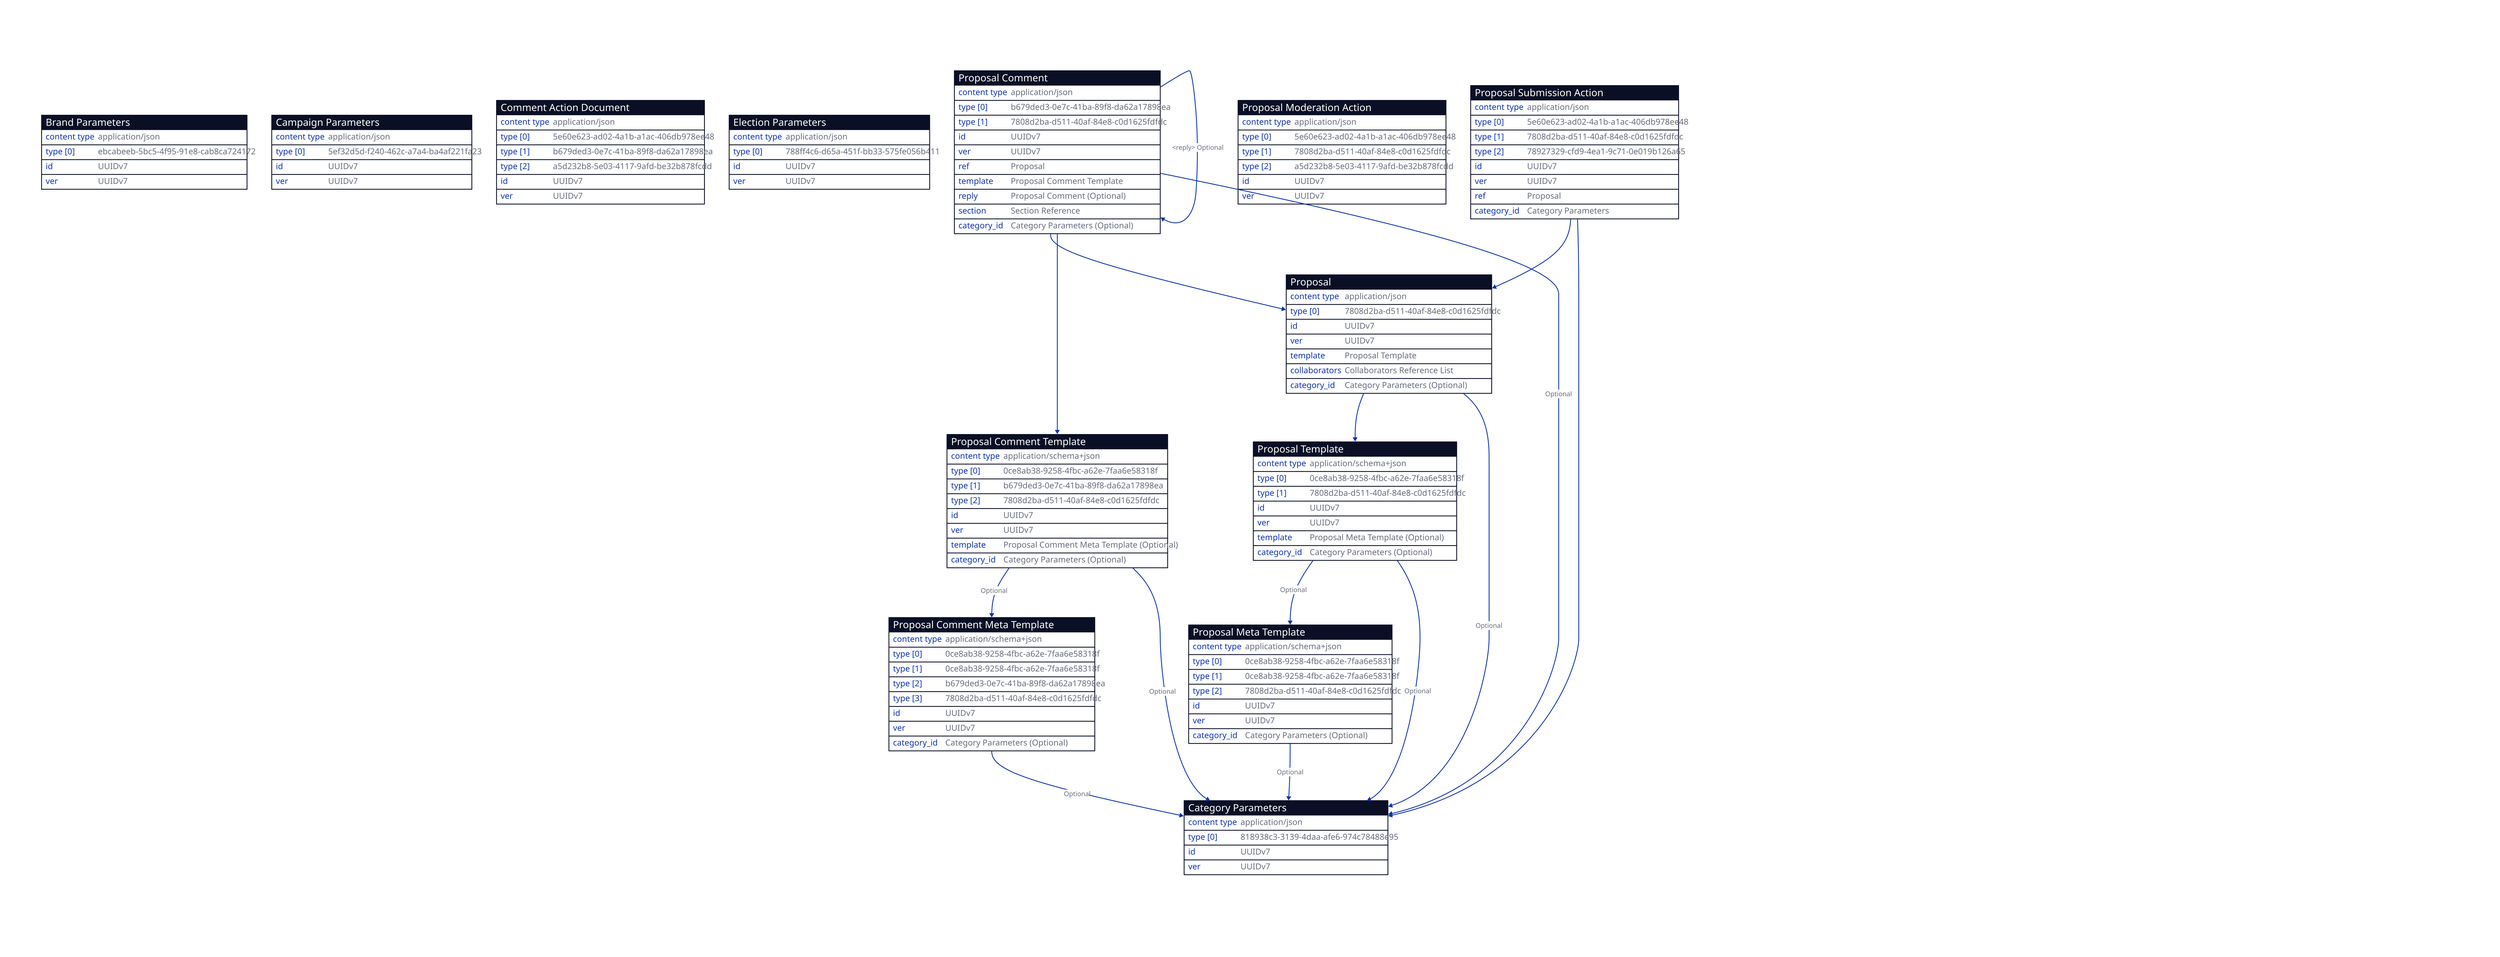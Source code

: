 vars: {
  d2-config: {
    layout-engine: elk
    theme-id: 4
    pad: 100
    center: true
  }
}

title: |~md
  # Signed Document Relationship Hierarchy
~| {near: top-center}

copyright: |~md
  ## Copyright

| Copyright | :copyright: 2024-2025 IOG Singapore, All Rights Reserved |
| --- | --- |
| License | This document is licensed under CC-BY-4.0 |
| Created | 2024-12-27 |
| Modified | 2025-04-04 |
| Authors | Alex Pozhylenkov <alex.pozhylenkov@iohk.io> |
| | Steven Johnson <steven.johnson@iohk.io> |

~|  {near: bottom-right}

"Brand Parameters": {
  shape: sql_table
  "content type": application/json
  "type [0]": ebcabeeb-5bc5-4f95-91e8-cab8ca724172
  "id": UUIDv7
  "ver": UUIDv7

}



"Campaign Parameters": {
  shape: sql_table
  "content type": application/json
  "type [0]": 5ef32d5d-f240-462c-a7a4-ba4af221fa23
  "id": UUIDv7
  "ver": UUIDv7

}



"Category Parameters": {
  shape: sql_table
  "content type": application/json
  "type [0]": 818938c3-3139-4daa-afe6-974c78488e95
  "id": UUIDv7
  "ver": UUIDv7

}



"Comment Action Document": {
  shape: sql_table
  "content type": application/json
  "type [0]": 5e60e623-ad02-4a1b-a1ac-406db978ee48
  "type [1]": b679ded3-0e7c-41ba-89f8-da62a17898ea
  "type [2]": a5d232b8-5e03-4117-9afd-be32b878fcdd
  "id": UUIDv7
  "ver": UUIDv7

}



"Election Parameters": {
  shape: sql_table
  "content type": application/json
  "type [0]": 788ff4c6-d65a-451f-bb33-575fe056b411
  "id": UUIDv7
  "ver": UUIDv7

}



"Proposal": {
  shape: sql_table
  "content type": application/json
  "type [0]": 7808d2ba-d511-40af-84e8-c0d1625fdfdc
  "id": UUIDv7
  "ver": UUIDv7
  "template": Proposal Template
  "collaborators": Collaborators Reference List
  "category_id": Category Parameters (Optional)

}

"Proposal"."template"->"Proposal Template"
"Proposal"."category_id"->"Category Parameters": Optional


"Proposal Comment": {
  shape: sql_table
  "content type": application/json
  "type [0]": b679ded3-0e7c-41ba-89f8-da62a17898ea
  "type [1]": 7808d2ba-d511-40af-84e8-c0d1625fdfdc
  "id": UUIDv7
  "ver": UUIDv7
  "ref": Proposal
  "template": Proposal Comment Template
  "reply": Proposal Comment (Optional)
  "section": Section Reference
  "category_id": Category Parameters (Optional)

}

"Proposal Comment"."ref"->"Proposal"
"Proposal Comment"."template"->"Proposal Comment Template"
"Proposal Comment"."reply"->"Proposal Comment": <reply> Optional
"Proposal Comment"."category_id"->"Category Parameters": Optional


"Proposal Comment Meta Template": {
  shape: sql_table
  "content type": application/schema+json
  "type [0]": 0ce8ab38-9258-4fbc-a62e-7faa6e58318f
  "type [1]": 0ce8ab38-9258-4fbc-a62e-7faa6e58318f
  "type [2]": b679ded3-0e7c-41ba-89f8-da62a17898ea
  "type [3]": 7808d2ba-d511-40af-84e8-c0d1625fdfdc
  "id": UUIDv7
  "ver": UUIDv7
  "category_id": Category Parameters (Optional)

}

"Proposal Comment Meta Template"."category_id"->"Category Parameters": Optional


"Proposal Comment Template": {
  shape: sql_table
  "content type": application/schema+json
  "type [0]": 0ce8ab38-9258-4fbc-a62e-7faa6e58318f
  "type [1]": b679ded3-0e7c-41ba-89f8-da62a17898ea
  "type [2]": 7808d2ba-d511-40af-84e8-c0d1625fdfdc
  "id": UUIDv7
  "ver": UUIDv7
  "template": Proposal Comment Meta Template (Optional)
  "category_id": Category Parameters (Optional)

}

"Proposal Comment Template"."template"->"Proposal Comment Meta Template": Optional
"Proposal Comment Template"."category_id"->"Category Parameters": Optional


"Proposal Meta Template": {
  shape: sql_table
  "content type": application/schema+json
  "type [0]": 0ce8ab38-9258-4fbc-a62e-7faa6e58318f
  "type [1]": 0ce8ab38-9258-4fbc-a62e-7faa6e58318f
  "type [2]": 7808d2ba-d511-40af-84e8-c0d1625fdfdc
  "id": UUIDv7
  "ver": UUIDv7
  "category_id": Category Parameters (Optional)

}

"Proposal Meta Template"."category_id"->"Category Parameters": Optional


"Proposal Moderation Action": {
  shape: sql_table
  "content type": application/json
  "type [0]": 5e60e623-ad02-4a1b-a1ac-406db978ee48
  "type [1]": 7808d2ba-d511-40af-84e8-c0d1625fdfdc
  "type [2]": a5d232b8-5e03-4117-9afd-be32b878fcdd
  "id": UUIDv7
  "ver": UUIDv7

}



"Proposal Submission Action": {
  shape: sql_table
  "content type": application/json
  "type [0]": 5e60e623-ad02-4a1b-a1ac-406db978ee48
  "type [1]": 7808d2ba-d511-40af-84e8-c0d1625fdfdc
  "type [2]": 78927329-cfd9-4ea1-9c71-0e019b126a65
  "id": UUIDv7
  "ver": UUIDv7
  "ref": Proposal
  "category_id": Category Parameters

}

"Proposal Submission Action"."ref"->"Proposal"
"Proposal Submission Action"."category_id"->"Category Parameters"


"Proposal Template": {
  shape: sql_table
  "content type": application/schema+json
  "type [0]": 0ce8ab38-9258-4fbc-a62e-7faa6e58318f
  "type [1]": 7808d2ba-d511-40af-84e8-c0d1625fdfdc
  "id": UUIDv7
  "ver": UUIDv7
  "template": Proposal Meta Template (Optional)
  "category_id": Category Parameters (Optional)

}

"Proposal Template"."template"->"Proposal Meta Template": Optional
"Proposal Template"."category_id"->"Category Parameters": Optional
